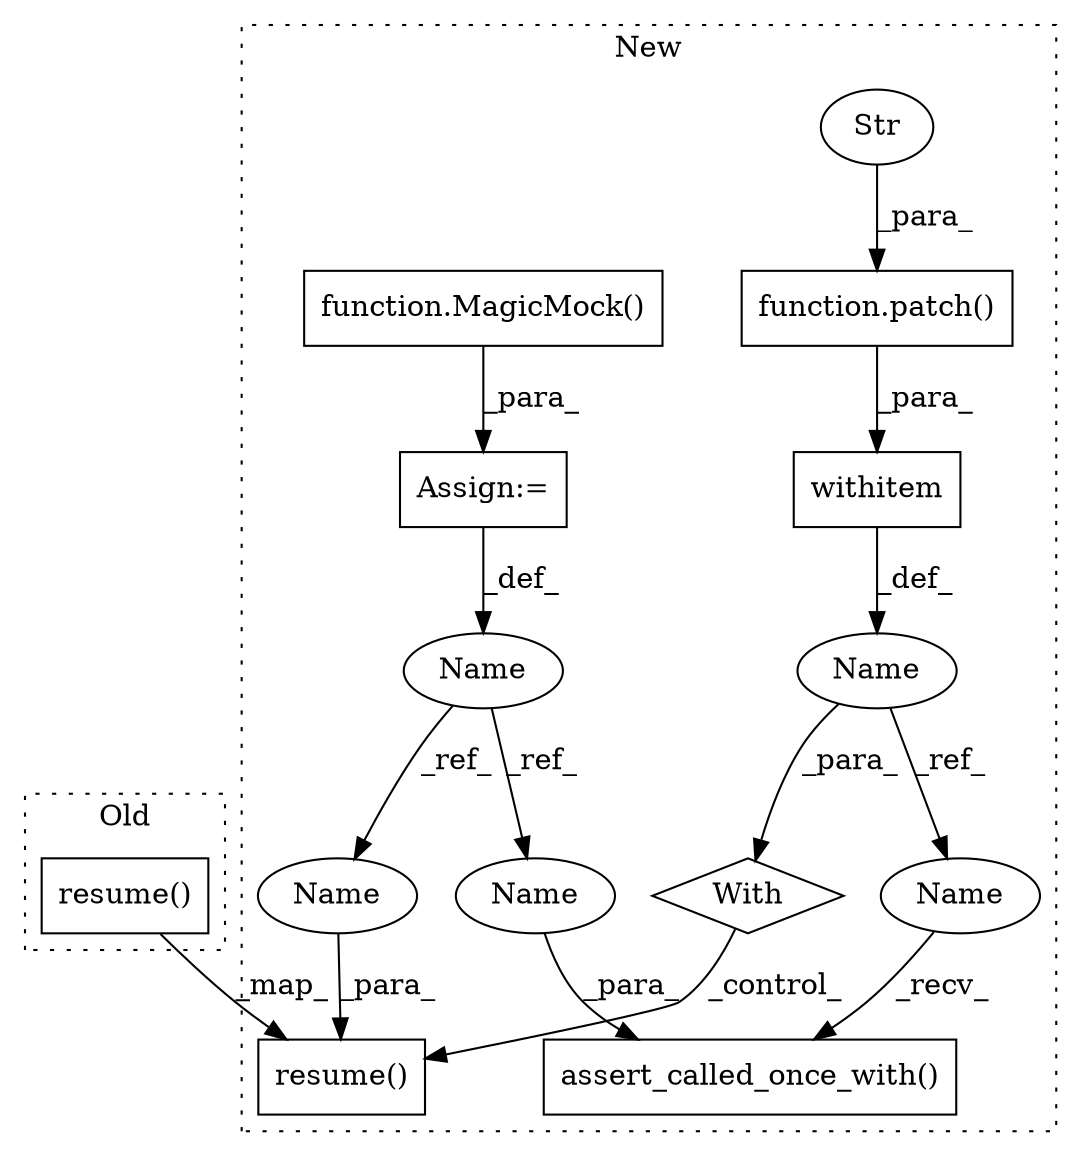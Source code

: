 digraph G {
subgraph cluster0 {
1 [label="resume()" a="75" s="3870,3908" l="20,1" shape="box"];
label = "Old";
style="dotted";
}
subgraph cluster1 {
2 [label="resume()" a="75" s="4301,4340" l="20,1" shape="box"];
3 [label="Name" a="87" s="4283" l="4" shape="ellipse"];
4 [label="With" a="39" s="4234,4239" l="0,62" shape="diamond"];
5 [label="withitem" a="49" s="4234" l="5" shape="box"];
6 [label="function.patch()" a="75" s="4234,4278" l="6,1" shape="box"];
7 [label="Str" a="66" s="4240" l="38" shape="ellipse"];
8 [label="assert_called_once_with()" a="75" s="4613,4647" l="29,1" shape="box"];
9 [label="Name" a="87" s="4115" l="5" shape="ellipse"];
10 [label="function.MagicMock()" a="75" s="4123" l="11" shape="box"];
11 [label="Assign:=" a="68" s="4120" l="3" shape="box"];
12 [label="Name" a="87" s="4331" l="5" shape="ellipse"];
13 [label="Name" a="87" s="4642" l="5" shape="ellipse"];
14 [label="Name" a="87" s="4613" l="4" shape="ellipse"];
label = "New";
style="dotted";
}
1 -> 2 [label="_map_"];
3 -> 4 [label="_para_"];
3 -> 14 [label="_ref_"];
4 -> 2 [label="_control_"];
5 -> 3 [label="_def_"];
6 -> 5 [label="_para_"];
7 -> 6 [label="_para_"];
9 -> 13 [label="_ref_"];
9 -> 12 [label="_ref_"];
10 -> 11 [label="_para_"];
11 -> 9 [label="_def_"];
12 -> 2 [label="_para_"];
13 -> 8 [label="_para_"];
14 -> 8 [label="_recv_"];
}